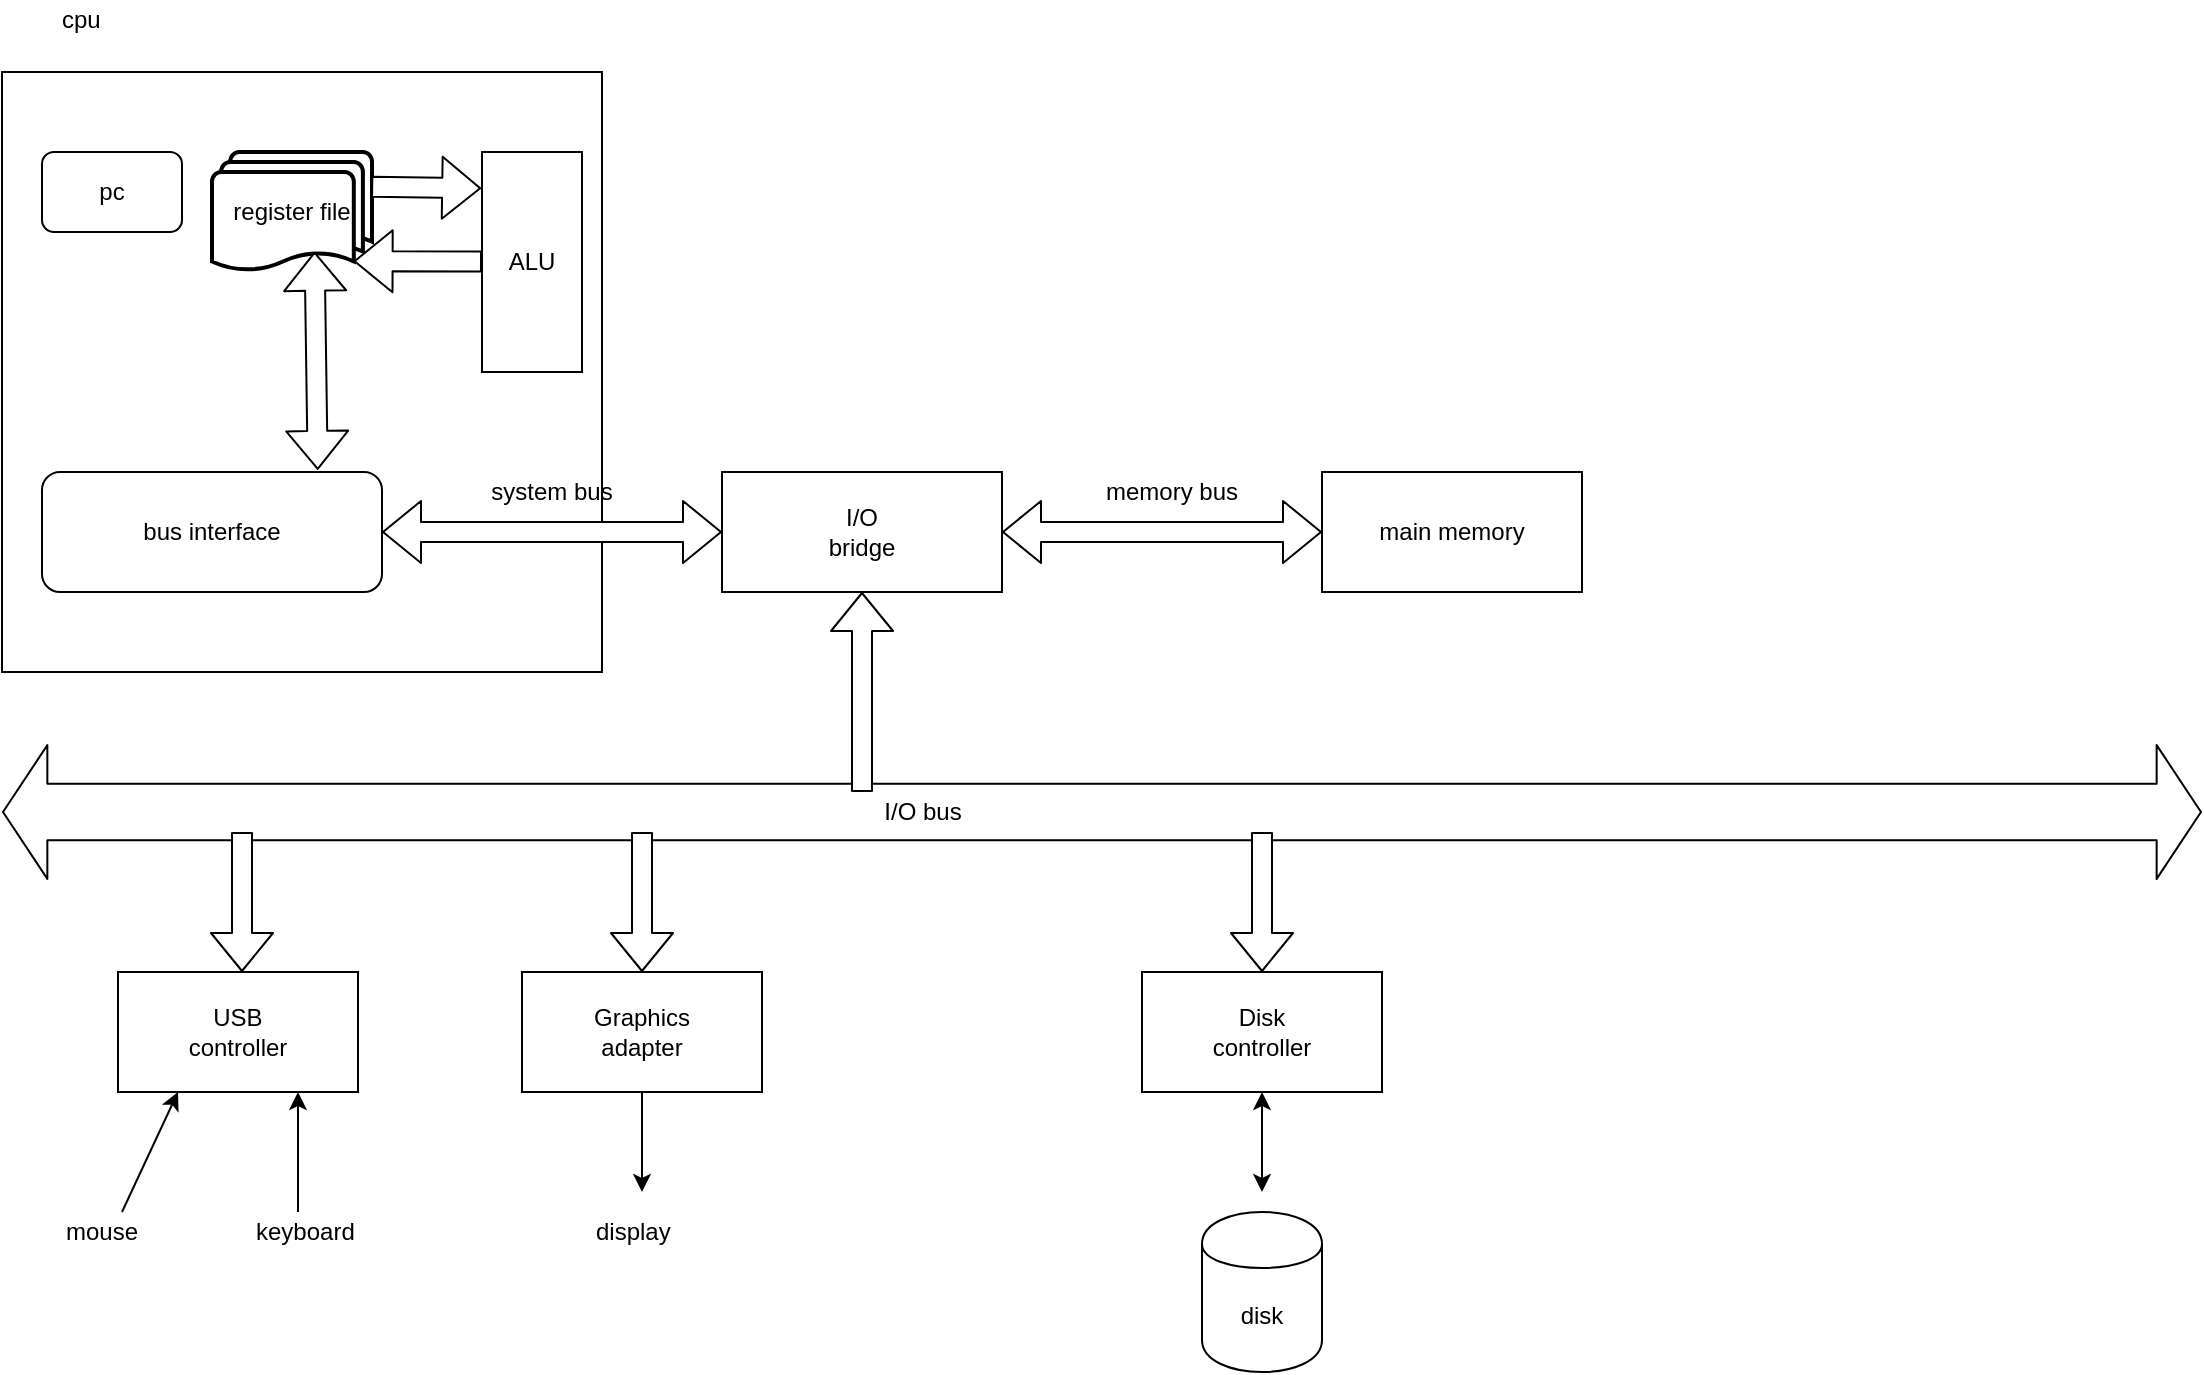 <mxGraphModel dx="1121" dy="919" grid="1" gridSize="10" guides="1" tooltips="1" connect="1" arrows="1" fold="1" page="1" pageScale="1" pageWidth="1169" pageHeight="827" background="#ffffff"><root><mxCell id="0"/><mxCell id="1" parent="0"/><mxCell id="2" value="" style="whiteSpace=wrap;html=1;aspect=fixed;" vertex="1" parent="1"><mxGeometry x="50" y="70" width="300" height="300" as="geometry"/></mxCell><mxCell id="3" value="cpu" style="text;html=1;resizable=0;points=[];autosize=1;align=left;verticalAlign=top;spacingTop=-4;" vertex="1" parent="1"><mxGeometry x="78" y="34" width="30" height="20" as="geometry"/></mxCell><mxCell id="4" value="pc" style="rounded=1;whiteSpace=wrap;html=1;" vertex="1" parent="1"><mxGeometry x="70" y="110" width="70" height="40" as="geometry"/></mxCell><mxCell id="5" value="register file" style="shape=mxgraph.flowchart.multi-document;whiteSpace=wrap;html=1;fillColor=#ffffff;strokeColor=#000000;strokeWidth=2" vertex="1" parent="1"><mxGeometry x="155" y="110" width="80" height="60" as="geometry"/></mxCell><mxCell id="6" value="bus interface" style="rounded=1;whiteSpace=wrap;html=1;" vertex="1" parent="1"><mxGeometry x="70" y="270" width="170" height="60" as="geometry"/></mxCell><mxCell id="7" value="ALU" style="rounded=0;whiteSpace=wrap;html=1;" vertex="1" parent="1"><mxGeometry x="290" y="110" width="50" height="110" as="geometry"/></mxCell><mxCell id="8" value="" style="shape=flexArrow;endArrow=classic;html=1;fillColor=#ffffff;entryX=-0.008;entryY=0.165;exitX=0.995;exitY=0.289;exitPerimeter=0;entryPerimeter=0;" edge="1" parent="1" source="5" target="7"><mxGeometry width="50" height="50" relative="1" as="geometry"><mxPoint x="50" y="440" as="sourcePoint"/><mxPoint x="100" y="390" as="targetPoint"/></mxGeometry></mxCell><mxCell id="9" value="" style="shape=flexArrow;endArrow=classic;html=1;fillColor=#ffffff;entryX=0.885;entryY=0.91;entryPerimeter=0;exitX=0.8;exitY=0.316;exitPerimeter=0;" edge="1" parent="1" source="2" target="5"><mxGeometry width="50" height="50" relative="1" as="geometry"><mxPoint x="235" y="220" as="sourcePoint"/><mxPoint x="285" y="170" as="targetPoint"/></mxGeometry></mxCell><mxCell id="10" value="" style="shape=flexArrow;endArrow=classic;startArrow=classic;html=1;fillColor=#ffffff;exitX=0.811;exitY=-0.017;exitPerimeter=0;entryX=0.641;entryY=0.831;entryPerimeter=0;" edge="1" parent="1" source="6" target="5"><mxGeometry width="50" height="50" relative="1" as="geometry"><mxPoint x="50" y="440" as="sourcePoint"/><mxPoint x="100" y="390" as="targetPoint"/></mxGeometry></mxCell><mxCell id="11" value="" style="shape=flexArrow;endArrow=classic;startArrow=classic;html=1;fillColor=#ffffff;endWidth=37.647;endSize=7.059;startWidth=37.647;startSize=7.059;width=28.235;" edge="1" parent="1"><mxGeometry width="50" height="50" relative="1" as="geometry"><mxPoint x="50" y="440" as="sourcePoint"/><mxPoint x="1150" y="440" as="targetPoint"/></mxGeometry></mxCell><mxCell id="18" value="I/O bus" style="text;html=1;resizable=0;points=[];align=center;verticalAlign=middle;labelBackgroundColor=#ffffff;" vertex="1" connectable="0" parent="11"><mxGeometry x="-0.144" y="-6" relative="1" as="geometry"><mxPoint x="-11" y="-6" as="offset"/></mxGeometry></mxCell><mxCell id="12" value="I/O&lt;div&gt;bridge&lt;/div&gt;" style="rounded=0;whiteSpace=wrap;html=1;" vertex="1" parent="1"><mxGeometry x="410" y="270" width="140" height="60" as="geometry"/></mxCell><mxCell id="13" value="" style="shape=flexArrow;endArrow=classic;startArrow=classic;html=1;fillColor=#ffffff;entryX=0;entryY=0.5;exitX=1;exitY=0.5;" edge="1" parent="1" source="6" target="12"><mxGeometry width="50" height="50" relative="1" as="geometry"><mxPoint x="50" y="540" as="sourcePoint"/><mxPoint x="100" y="490" as="targetPoint"/></mxGeometry></mxCell><mxCell id="14" value="system bus" style="text;html=1;strokeColor=none;fillColor=none;align=center;verticalAlign=middle;whiteSpace=wrap;rounded=0;" vertex="1" parent="1"><mxGeometry x="280" y="270" width="90" height="20" as="geometry"/></mxCell><mxCell id="15" value="main memory" style="rounded=0;whiteSpace=wrap;html=1;" vertex="1" parent="1"><mxGeometry x="710" y="270" width="130" height="60" as="geometry"/></mxCell><mxCell id="16" value="" style="shape=flexArrow;endArrow=classic;startArrow=classic;html=1;fillColor=#ffffff;entryX=0;entryY=0.5;exitX=1;exitY=0.5;" edge="1" parent="1" source="12" target="15"><mxGeometry width="50" height="50" relative="1" as="geometry"><mxPoint x="220" y="540" as="sourcePoint"/><mxPoint x="270" y="490" as="targetPoint"/></mxGeometry></mxCell><mxCell id="17" value="memory bus" style="text;html=1;strokeColor=none;fillColor=none;align=center;verticalAlign=middle;whiteSpace=wrap;rounded=0;" vertex="1" parent="1"><mxGeometry x="600" y="270" width="70" height="20" as="geometry"/></mxCell><mxCell id="19" value="" style="shape=flexArrow;endArrow=classic;html=1;fillColor=#ffffff;" edge="1" parent="1"><mxGeometry width="50" height="50" relative="1" as="geometry"><mxPoint x="170" y="450" as="sourcePoint"/><mxPoint x="170" y="520" as="targetPoint"/></mxGeometry></mxCell><mxCell id="20" value="USB&lt;div&gt;controller&lt;/div&gt;" style="rounded=0;whiteSpace=wrap;html=1;" vertex="1" parent="1"><mxGeometry x="108" y="520" width="120" height="60" as="geometry"/></mxCell><mxCell id="21" value="" style="shape=flexArrow;endArrow=classic;html=1;fillColor=#ffffff;" edge="1" parent="1"><mxGeometry width="50" height="50" relative="1" as="geometry"><mxPoint x="370" y="450" as="sourcePoint"/><mxPoint x="370" y="520" as="targetPoint"/></mxGeometry></mxCell><mxCell id="22" value="Graphics&lt;div&gt;adapter&lt;/div&gt;" style="rounded=0;whiteSpace=wrap;html=1;" vertex="1" parent="1"><mxGeometry x="310" y="520" width="120" height="60" as="geometry"/></mxCell><mxCell id="23" value="" style="endArrow=classic;html=1;entryX=0.25;entryY=1;" edge="1" parent="1" target="20"><mxGeometry width="50" height="50" relative="1" as="geometry"><mxPoint x="110" y="640" as="sourcePoint"/><mxPoint x="100" y="600" as="targetPoint"/></mxGeometry></mxCell><mxCell id="24" value="mouse" style="text;html=1;resizable=0;points=[];autosize=1;align=left;verticalAlign=top;spacingTop=-4;" vertex="1" parent="1"><mxGeometry x="80" y="640" width="50" height="20" as="geometry"/></mxCell><mxCell id="25" value="" style="endArrow=classic;html=1;entryX=0.75;entryY=1;" edge="1" parent="1" target="20"><mxGeometry width="50" height="50" relative="1" as="geometry"><mxPoint x="198" y="640" as="sourcePoint"/><mxPoint x="100" y="680" as="targetPoint"/></mxGeometry></mxCell><mxCell id="26" value="keyboard" style="text;html=1;resizable=0;points=[];autosize=1;align=left;verticalAlign=top;spacingTop=-4;" vertex="1" parent="1"><mxGeometry x="175" y="640" width="60" height="20" as="geometry"/></mxCell><mxCell id="28" value="" style="endArrow=classic;html=1;exitX=0.5;exitY=1;" edge="1" parent="1" source="22"><mxGeometry width="50" height="50" relative="1" as="geometry"><mxPoint x="50" y="730" as="sourcePoint"/><mxPoint x="370" y="630" as="targetPoint"/></mxGeometry></mxCell><mxCell id="29" value="display" style="text;html=1;resizable=0;points=[];autosize=1;align=left;verticalAlign=top;spacingTop=-4;" vertex="1" parent="1"><mxGeometry x="345" y="640" width="50" height="20" as="geometry"/></mxCell><mxCell id="30" value="" style="shape=flexArrow;endArrow=classic;html=1;fillColor=#ffffff;entryX=0.5;entryY=1;" edge="1" parent="1" target="12"><mxGeometry width="50" height="50" relative="1" as="geometry"><mxPoint x="480" y="430" as="sourcePoint"/><mxPoint x="100" y="680" as="targetPoint"/></mxGeometry></mxCell><mxCell id="31" value="" style="shape=flexArrow;endArrow=classic;html=1;fillColor=#ffffff;" edge="1" parent="1"><mxGeometry width="50" height="50" relative="1" as="geometry"><mxPoint x="680" y="450" as="sourcePoint"/><mxPoint x="680" y="520" as="targetPoint"/></mxGeometry></mxCell><mxCell id="32" value="Disk&lt;div&gt;controller&lt;/div&gt;" style="rounded=0;whiteSpace=wrap;html=1;" vertex="1" parent="1"><mxGeometry x="620" y="520" width="120" height="60" as="geometry"/></mxCell><mxCell id="33" value="" style="endArrow=classic;startArrow=classic;html=1;entryX=0.5;entryY=1;" edge="1" parent="1" target="32"><mxGeometry width="50" height="50" relative="1" as="geometry"><mxPoint x="680" y="630" as="sourcePoint"/><mxPoint x="330" y="680" as="targetPoint"/></mxGeometry></mxCell><mxCell id="34" value="disk" style="shape=cylinder;whiteSpace=wrap;html=1;boundedLbl=1;" vertex="1" parent="1"><mxGeometry x="650" y="640" width="60" height="80" as="geometry"/></mxCell></root></mxGraphModel>